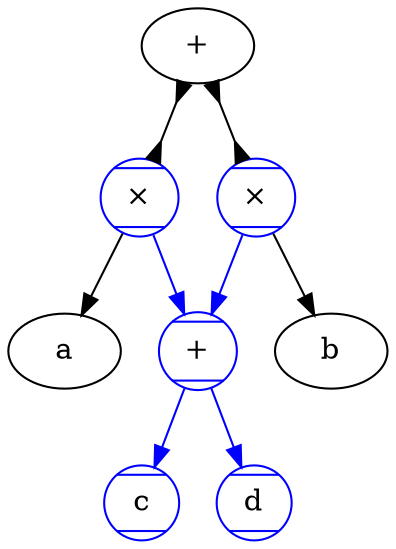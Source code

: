strict digraph foil {
times2, times3 [label="&times;",shape=Mcircle,color=blue];
plus3 [label="+"];
plus4 [label="+",shape=Mcircle,color=blue];
a2 [label="a"];
b2 [label="b"];
c2 [label="c",shape=Mcircle,color=blue];
d2 [label="d",shape=Mcircle,color=blue];

plus3 -> {times2, times3} [dir=both,arrowhead=inv,arrowtail=inv];
times2 -> a2;
times2 -> plus4 [color=blue];
times3 -> b2;
times3 -> plus4 [color=blue];
plus4 -> {c2, d2} [color=blue];
}